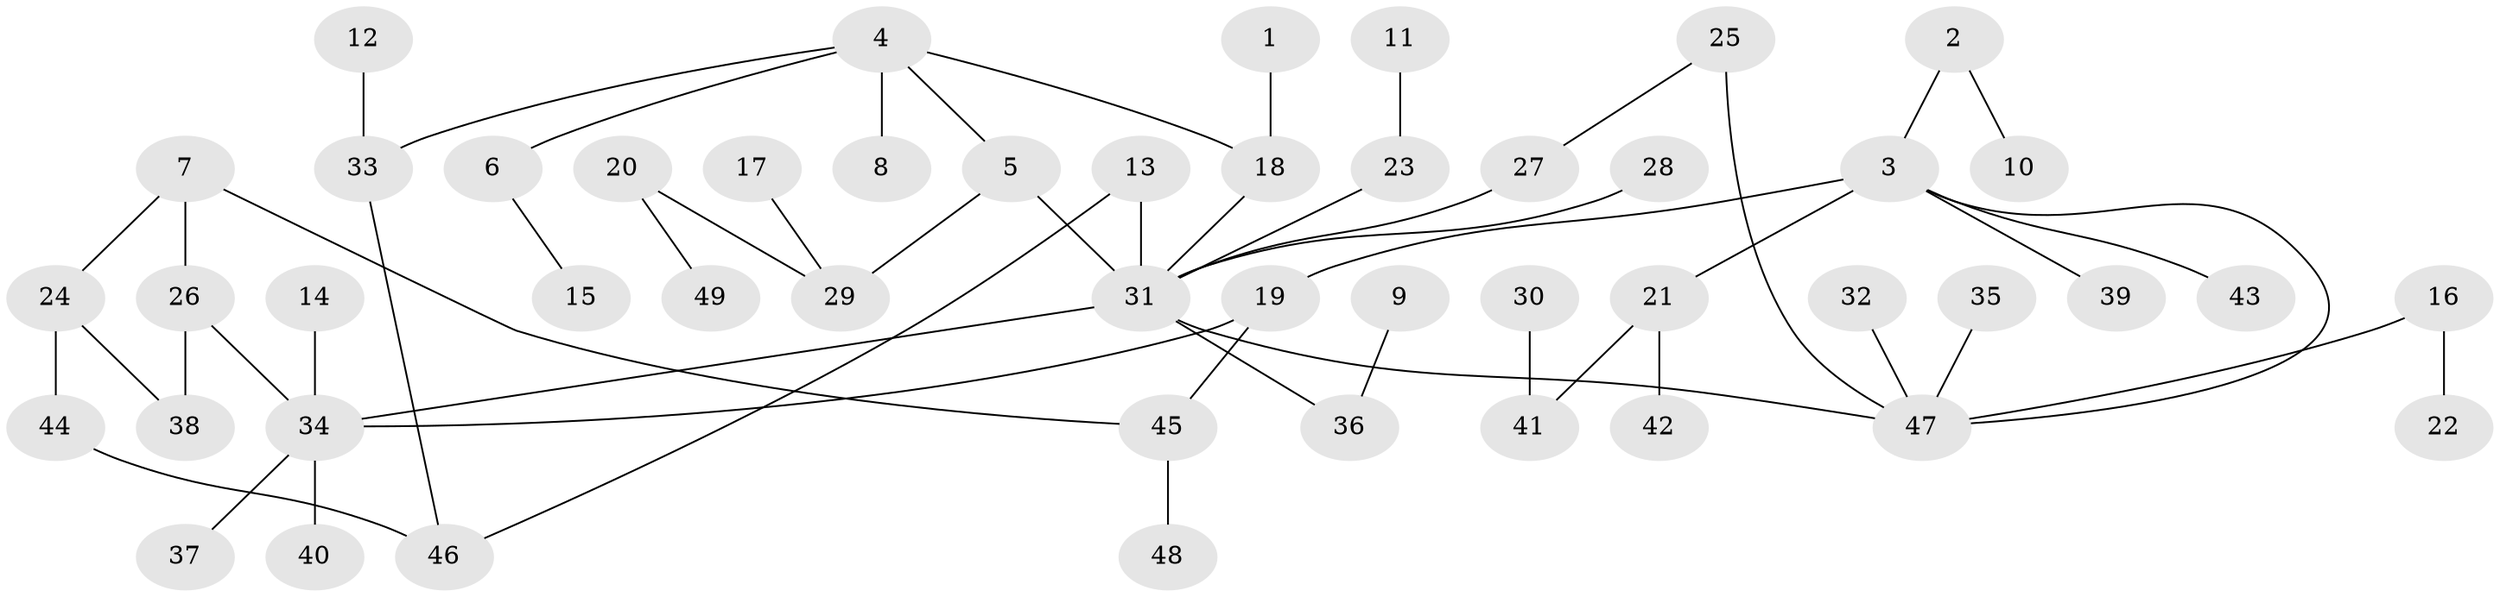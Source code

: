 // original degree distribution, {8: 0.010309278350515464, 4: 0.10309278350515463, 7: 0.010309278350515464, 5: 0.020618556701030927, 2: 0.2268041237113402, 3: 0.1958762886597938, 1: 0.4329896907216495}
// Generated by graph-tools (version 1.1) at 2025/46/03/06/25 01:46:56]
// undirected, 49 vertices, 55 edges
graph export_dot {
graph [start="1"]
  node [color=gray90,style=filled];
  1;
  2;
  3;
  4;
  5;
  6;
  7;
  8;
  9;
  10;
  11;
  12;
  13;
  14;
  15;
  16;
  17;
  18;
  19;
  20;
  21;
  22;
  23;
  24;
  25;
  26;
  27;
  28;
  29;
  30;
  31;
  32;
  33;
  34;
  35;
  36;
  37;
  38;
  39;
  40;
  41;
  42;
  43;
  44;
  45;
  46;
  47;
  48;
  49;
  1 -- 18 [weight=1.0];
  2 -- 3 [weight=1.0];
  2 -- 10 [weight=1.0];
  3 -- 19 [weight=2.0];
  3 -- 21 [weight=1.0];
  3 -- 39 [weight=1.0];
  3 -- 43 [weight=1.0];
  3 -- 47 [weight=1.0];
  4 -- 5 [weight=1.0];
  4 -- 6 [weight=1.0];
  4 -- 8 [weight=1.0];
  4 -- 18 [weight=1.0];
  4 -- 33 [weight=1.0];
  5 -- 29 [weight=1.0];
  5 -- 31 [weight=1.0];
  6 -- 15 [weight=1.0];
  7 -- 24 [weight=1.0];
  7 -- 26 [weight=1.0];
  7 -- 45 [weight=1.0];
  9 -- 36 [weight=1.0];
  11 -- 23 [weight=1.0];
  12 -- 33 [weight=1.0];
  13 -- 31 [weight=1.0];
  13 -- 46 [weight=1.0];
  14 -- 34 [weight=1.0];
  16 -- 22 [weight=1.0];
  16 -- 47 [weight=1.0];
  17 -- 29 [weight=1.0];
  18 -- 31 [weight=1.0];
  19 -- 34 [weight=1.0];
  19 -- 45 [weight=1.0];
  20 -- 29 [weight=1.0];
  20 -- 49 [weight=1.0];
  21 -- 41 [weight=1.0];
  21 -- 42 [weight=1.0];
  23 -- 31 [weight=1.0];
  24 -- 38 [weight=1.0];
  24 -- 44 [weight=1.0];
  25 -- 27 [weight=1.0];
  25 -- 47 [weight=1.0];
  26 -- 34 [weight=1.0];
  26 -- 38 [weight=1.0];
  27 -- 31 [weight=1.0];
  28 -- 31 [weight=1.0];
  30 -- 41 [weight=1.0];
  31 -- 34 [weight=1.0];
  31 -- 36 [weight=1.0];
  31 -- 47 [weight=1.0];
  32 -- 47 [weight=1.0];
  33 -- 46 [weight=1.0];
  34 -- 37 [weight=1.0];
  34 -- 40 [weight=1.0];
  35 -- 47 [weight=1.0];
  44 -- 46 [weight=1.0];
  45 -- 48 [weight=1.0];
}
